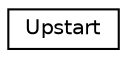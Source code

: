 digraph "Graphical Class Hierarchy"
{
 // LATEX_PDF_SIZE
  edge [fontname="Helvetica",fontsize="10",labelfontname="Helvetica",labelfontsize="10"];
  node [fontname="Helvetica",fontsize="10",shape=record];
  rankdir="LR";
  Node0 [label="Upstart",height=0.2,width=0.4,color="black", fillcolor="white", style="filled",URL="$classUpstart.html",tooltip="Wrapper for the upstart-dbus-bridge interface that allows starting and stopping system services."];
}

